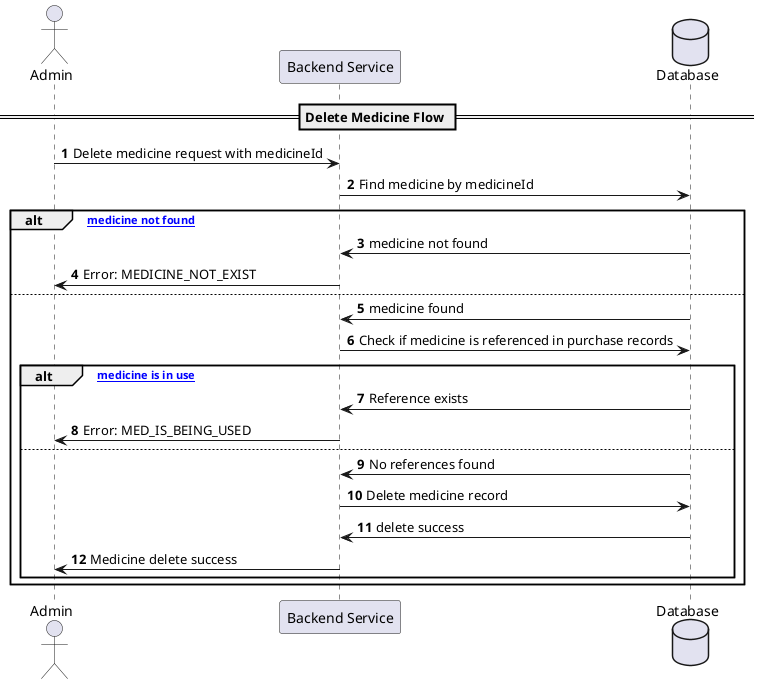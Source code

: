 @startuml
autonumber

actor Admin as "Admin"
participant Backend as "Backend Service"
database DB as "Database"

== Delete Medicine Flow ==
Admin -> Backend: Delete medicine request with medicineId
Backend -> DB: Find medicine by medicineId
alt ["medicine not found"]
    DB -> Backend: medicine not found
    Backend -> Admin: Error: MEDICINE_NOT_EXIST
else
    DB -> Backend: medicine found
    Backend -> DB: Check if medicine is referenced in purchase records
    alt ["medicine is in use"]
        DB -> Backend: Reference exists
        Backend -> Admin: Error: MED_IS_BEING_USED
    else
        DB -> Backend: No references found
        Backend -> DB: Delete medicine record
        DB -> Backend: delete success
        Backend -> Admin: Medicine delete success
    end
end
@enduml
